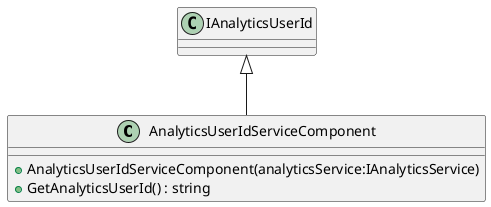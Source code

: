 @startuml
class AnalyticsUserIdServiceComponent {
    + AnalyticsUserIdServiceComponent(analyticsService:IAnalyticsService)
    + GetAnalyticsUserId() : string
}
IAnalyticsUserId <|-- AnalyticsUserIdServiceComponent
@enduml
